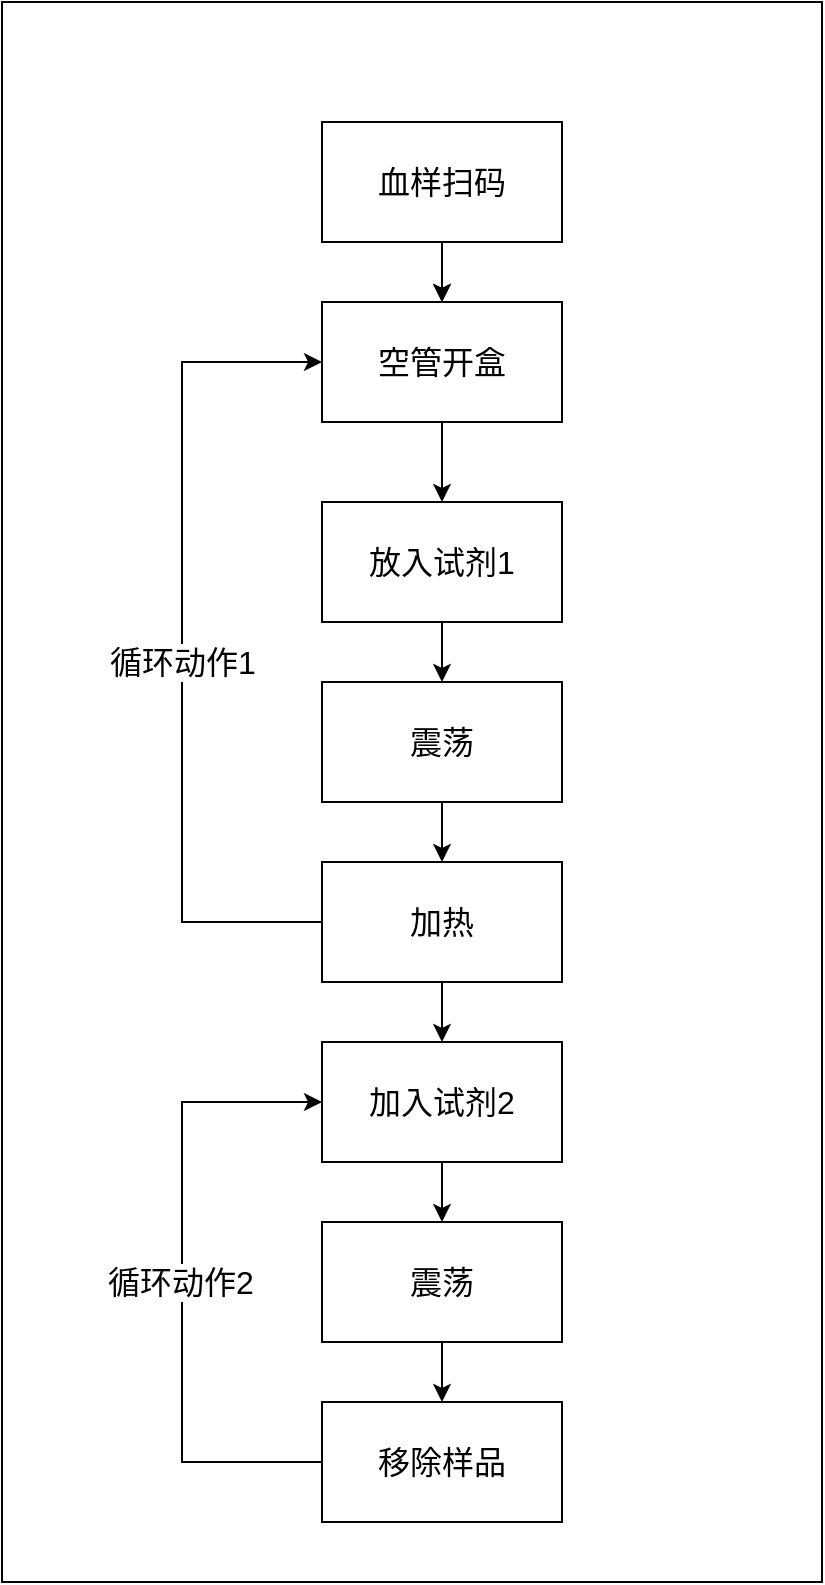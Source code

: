 <mxfile version="24.7.7">
  <diagram name="第 1 页" id="-gZ7mcxJ6CTrmc3DkO0b">
    <mxGraphModel dx="1685" dy="878" grid="1" gridSize="10" guides="1" tooltips="1" connect="1" arrows="1" fold="1" page="1" pageScale="1" pageWidth="827" pageHeight="1169" math="0" shadow="0">
      <root>
        <mxCell id="0" />
        <mxCell id="1" parent="0" />
        <mxCell id="M34XePDY0Y_x81yUVz7T-28" value="" style="rounded=0;whiteSpace=wrap;html=1;" vertex="1" parent="1">
          <mxGeometry x="190" y="50" width="410" height="790" as="geometry" />
        </mxCell>
        <mxCell id="M34XePDY0Y_x81yUVz7T-9" style="edgeStyle=orthogonalEdgeStyle;rounded=0;orthogonalLoop=1;jettySize=auto;html=1;entryX=0.5;entryY=0;entryDx=0;entryDy=0;fontSize=16;" edge="1" parent="1" source="M34XePDY0Y_x81yUVz7T-1" target="M34XePDY0Y_x81yUVz7T-3">
          <mxGeometry relative="1" as="geometry" />
        </mxCell>
        <mxCell id="M34XePDY0Y_x81yUVz7T-1" value="空管开盒" style="rounded=0;whiteSpace=wrap;html=1;fontSize=16;" vertex="1" parent="1">
          <mxGeometry x="350" y="200" width="120" height="60" as="geometry" />
        </mxCell>
        <mxCell id="M34XePDY0Y_x81yUVz7T-6" value="" style="edgeStyle=orthogonalEdgeStyle;rounded=0;orthogonalLoop=1;jettySize=auto;html=1;fontSize=16;" edge="1" parent="1" source="M34XePDY0Y_x81yUVz7T-2">
          <mxGeometry relative="1" as="geometry">
            <mxPoint x="410" y="200" as="targetPoint" />
          </mxGeometry>
        </mxCell>
        <mxCell id="M34XePDY0Y_x81yUVz7T-10" style="edgeStyle=orthogonalEdgeStyle;rounded=0;orthogonalLoop=1;jettySize=auto;html=1;entryX=0.5;entryY=0;entryDx=0;entryDy=0;fontSize=16;" edge="1" parent="1" source="M34XePDY0Y_x81yUVz7T-2" target="M34XePDY0Y_x81yUVz7T-1">
          <mxGeometry relative="1" as="geometry" />
        </mxCell>
        <mxCell id="M34XePDY0Y_x81yUVz7T-2" value="血样扫码" style="rounded=0;whiteSpace=wrap;html=1;fontSize=16;" vertex="1" parent="1">
          <mxGeometry x="350" y="110" width="120" height="60" as="geometry" />
        </mxCell>
        <mxCell id="M34XePDY0Y_x81yUVz7T-11" style="edgeStyle=orthogonalEdgeStyle;rounded=0;orthogonalLoop=1;jettySize=auto;html=1;entryX=0.5;entryY=0;entryDx=0;entryDy=0;fontSize=16;" edge="1" parent="1" source="M34XePDY0Y_x81yUVz7T-3" target="M34XePDY0Y_x81yUVz7T-4">
          <mxGeometry relative="1" as="geometry" />
        </mxCell>
        <mxCell id="M34XePDY0Y_x81yUVz7T-3" value="放入试剂1" style="rounded=0;whiteSpace=wrap;html=1;fontSize=16;" vertex="1" parent="1">
          <mxGeometry x="350" y="300" width="120" height="60" as="geometry" />
        </mxCell>
        <mxCell id="M34XePDY0Y_x81yUVz7T-12" style="edgeStyle=orthogonalEdgeStyle;rounded=0;orthogonalLoop=1;jettySize=auto;html=1;entryX=0.5;entryY=0;entryDx=0;entryDy=0;fontSize=16;" edge="1" parent="1" source="M34XePDY0Y_x81yUVz7T-4" target="M34XePDY0Y_x81yUVz7T-5">
          <mxGeometry relative="1" as="geometry" />
        </mxCell>
        <mxCell id="M34XePDY0Y_x81yUVz7T-4" value="震荡" style="rounded=0;whiteSpace=wrap;html=1;fontSize=16;" vertex="1" parent="1">
          <mxGeometry x="350" y="390" width="120" height="60" as="geometry" />
        </mxCell>
        <mxCell id="M34XePDY0Y_x81yUVz7T-21" style="edgeStyle=orthogonalEdgeStyle;rounded=0;orthogonalLoop=1;jettySize=auto;html=1;entryX=0.5;entryY=0;entryDx=0;entryDy=0;" edge="1" parent="1" source="M34XePDY0Y_x81yUVz7T-5" target="M34XePDY0Y_x81yUVz7T-18">
          <mxGeometry relative="1" as="geometry" />
        </mxCell>
        <mxCell id="M34XePDY0Y_x81yUVz7T-5" value="加热" style="rounded=0;whiteSpace=wrap;html=1;fontSize=16;" vertex="1" parent="1">
          <mxGeometry x="350" y="480" width="120" height="60" as="geometry" />
        </mxCell>
        <mxCell id="M34XePDY0Y_x81yUVz7T-13" value="" style="endArrow=classic;html=1;rounded=0;exitX=0;exitY=0.5;exitDx=0;exitDy=0;entryX=0;entryY=0.5;entryDx=0;entryDy=0;fontSize=16;" edge="1" parent="1" source="M34XePDY0Y_x81yUVz7T-5" target="M34XePDY0Y_x81yUVz7T-1">
          <mxGeometry width="50" height="50" relative="1" as="geometry">
            <mxPoint x="200" y="340" as="sourcePoint" />
            <mxPoint x="250" y="220" as="targetPoint" />
            <Array as="points">
              <mxPoint x="280" y="510" />
              <mxPoint x="280" y="230" />
            </Array>
          </mxGeometry>
        </mxCell>
        <mxCell id="M34XePDY0Y_x81yUVz7T-17" value="循环动作1" style="edgeLabel;html=1;align=center;verticalAlign=middle;resizable=0;points=[];fontSize=16;" vertex="1" connectable="0" parent="M34XePDY0Y_x81yUVz7T-13">
          <mxGeometry x="-0.01" relative="1" as="geometry">
            <mxPoint y="8" as="offset" />
          </mxGeometry>
        </mxCell>
        <mxCell id="M34XePDY0Y_x81yUVz7T-24" style="edgeStyle=orthogonalEdgeStyle;rounded=0;orthogonalLoop=1;jettySize=auto;html=1;entryX=0.5;entryY=0;entryDx=0;entryDy=0;fontSize=16;" edge="1" parent="1" source="M34XePDY0Y_x81yUVz7T-18" target="M34XePDY0Y_x81yUVz7T-19">
          <mxGeometry relative="1" as="geometry" />
        </mxCell>
        <mxCell id="M34XePDY0Y_x81yUVz7T-18" value="加入试剂2" style="rounded=0;whiteSpace=wrap;html=1;fontSize=16;" vertex="1" parent="1">
          <mxGeometry x="350" y="570" width="120" height="60" as="geometry" />
        </mxCell>
        <mxCell id="M34XePDY0Y_x81yUVz7T-25" style="edgeStyle=orthogonalEdgeStyle;rounded=0;orthogonalLoop=1;jettySize=auto;html=1;entryX=0.5;entryY=0;entryDx=0;entryDy=0;fontSize=16;" edge="1" parent="1" source="M34XePDY0Y_x81yUVz7T-19" target="M34XePDY0Y_x81yUVz7T-20">
          <mxGeometry relative="1" as="geometry" />
        </mxCell>
        <mxCell id="M34XePDY0Y_x81yUVz7T-19" value="震荡" style="rounded=0;whiteSpace=wrap;html=1;fontSize=16;" vertex="1" parent="1">
          <mxGeometry x="350" y="660" width="120" height="60" as="geometry" />
        </mxCell>
        <mxCell id="M34XePDY0Y_x81yUVz7T-20" value="移除样品" style="rounded=0;whiteSpace=wrap;html=1;fontSize=16;" vertex="1" parent="1">
          <mxGeometry x="350" y="750" width="120" height="60" as="geometry" />
        </mxCell>
        <mxCell id="M34XePDY0Y_x81yUVz7T-26" value="" style="endArrow=classic;html=1;rounded=0;exitX=0;exitY=0.5;exitDx=0;exitDy=0;entryX=0;entryY=0.5;entryDx=0;entryDy=0;fontSize=16;" edge="1" parent="1" source="M34XePDY0Y_x81yUVz7T-20" target="M34XePDY0Y_x81yUVz7T-18">
          <mxGeometry width="50" height="50" relative="1" as="geometry">
            <mxPoint x="260" y="810" as="sourcePoint" />
            <mxPoint x="290" y="620" as="targetPoint" />
            <Array as="points">
              <mxPoint x="280" y="780" />
              <mxPoint x="280" y="600" />
            </Array>
          </mxGeometry>
        </mxCell>
        <mxCell id="M34XePDY0Y_x81yUVz7T-27" value="循环动作2" style="edgeLabel;html=1;align=center;verticalAlign=middle;resizable=0;points=[];fontSize=16;" vertex="1" connectable="0" parent="M34XePDY0Y_x81yUVz7T-26">
          <mxGeometry x="-0.037" y="1" relative="1" as="geometry">
            <mxPoint y="-6" as="offset" />
          </mxGeometry>
        </mxCell>
      </root>
    </mxGraphModel>
  </diagram>
</mxfile>
